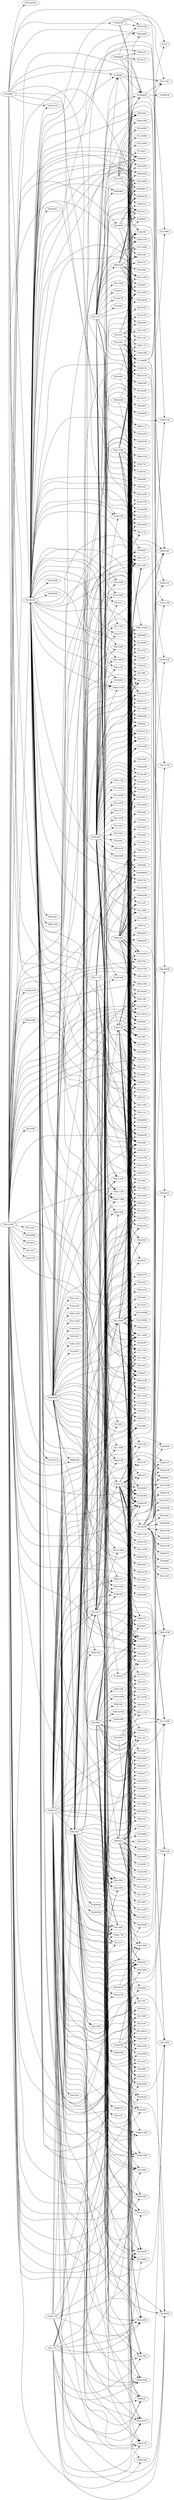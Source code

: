 digraph "Yeast_400_net3-7" {
	rankdir=LR;
	"YOL083W";
	"YBL005W";
	"YBL006C";
	"YDR469W";
	"YML093W";
	"YNR008W";
	"YOR233W";
	"YNR007C";
	"YDR415C";
	"YML097C";
	"YDR416W";
	"YML096W";
	"YDR468C";
	"YHR064C";
	"YNL258C";
	"YDR406W";
	"YJR007W";
	"YKL077W";
	"YGR281W";
	"YGL013C";
	"YBR008C";
	"YAL001C";
	"YOL156W";
	"YDR366C";
	"YDR368W";
	"YPR169W";
	"YPR171W";
	"YNL236W";
	"YHL012W";
	"YIL128W";
	"YBR182C";
	"YJR044C";
	"YOR138C";
	"YLR465C";
	"YDR544C";
	"YEL054C";
	"YML111W";
	"YML132W";
	"YOR153W";
	"YLR467W";
	"YPL251W";
	"YML113W";
	"YNL337W";
	"YIL002WA";
	"YOR267C";
	"YBL111C";
	"YLR013W";
	"YIR018W";
	"YNL338W";
	"YER189W";
	"YIL129C";
	"YBL112C";
	"YIL175W";
	"YHR141C";
	"YPR065W";
	"YOR328W";
	"YBL113C";
	"YPL283C";
	"YJL219W";
	"YIL174W";
	"YMR013WA";
	"YDR543C";
	"YDR449C";
	"YDR072C";
	"YDR450W";
	"YJL188C";
	"YCL065W";
	"YPL248C";
	"YER180C";
	"YGL254W";
	"YOR269W";
	"YNL336W";
	"YBR182CA";
	"YPR202W";
	"YDL114W";
	"YNL339C";
	"YBL087C";
	"YCL074W";
	"YER065C";
	"YEL074W";
	"YJL110C";
	"YER188CA";
	"YCR107W";
	"YIR020C";
	"YDR146C";
	"YEL030W";
	"YDR491C";
	"YBR021W";
	"YKL136W";
	"YEL040W";
	"YBR057C";
	"YHL048W";
	"YLR076C";
	"YNL049C";
	"YML095CA";
	"YLL066C";
	"YER074W";
	"YIR021W";
	"YEL076CA";
	"YGL134W";
	"YJL225C";
	"YHR194W";
	"YKR034W";
	"YHR142W";
	"YNL326C";
	"YBR166C";
	"YPL019C";
	"YDL147W";
	"YPL253C";
	"YGL103W";
	"YOR318C";
	"YFL064C";
	"YHR087W";
	"YOR268C";
	"YPL059W";
	"YKL109W";
	"YBL045C";
	"YMR165C";
	"YKL186C";
	"YDL210W";
	"YKL163W";
	"YMR135WA";
	"YLR194C";
	"YPL089C";
	"YHR091C";
	"YDR085C";
	"YLR357W";
	"YNL054WB";
	"YIL133C";
	"YHR086WA";
	"YPR196W";
	"YDR008C";
	"YJL189W";
	"YJL106W";
	"YMR014W";
	"YLR082C";
	"YEL001C";
	"YNL054WA";
	"YOR236W";
	"YOL026C";
	"YPL249CA";
	"YCL041C";
	"YFL045C";
	"YGR102C";
	"YKL062W";
	"YMR173WA";
	"YPR020W";
	"YDR271C";
	"YHR008C";
	"YLR300W";
	"YML081W";
	"YGL261C";
	"YOR223W";
	"YMR238W";
	"YMR086CA";
	"YJL160C";
	"YMR251WA";
	"YKL049C";
	"YLR463C";
	"YGL115W";
	"YLR462W";
	"YLR035CA";
	"YJL107C";
	"YBL005WA";
	"YMR087W";
	"YIL018W";
	"YNL288W";
	"YGR103W";
	"YER116C";
	"YNL160W";
	"YIL101C";
	"YGR283C";
	"YDR011W";
	"YML071C";
	"YNL241C";
	"YJR048W";
	"YOL080C";
	"YCR039C";
	"YOR375C";
	"YDR073W";
	"YJL056C";
	"YDR525W";
	"YPR124W";
	"YHR156C";
	"YEL075C";
	"YAR003W";
	"YMR241W";
	"YDL082W";
	"YDL083C";
	"YDR524WA";
	"YLR265C";
	"YDR077W";
	"YAL022C";
	"YHR036W";
	"YOR178C";
	"YGL005C";
	"YCR040W";
	"YKR106W";
	"YFL022C";
	"YPR183W";
	"YBR183W";
	"YAR002W";
	"YJL148W";
	"YGL104C";
	"YNL135C";
	"YEL056W";
	"YJL159W";
	"YBL043W";
	"YOR257W";
	"YLR392C";
	"YOL121C";
	"YPR203W";
	"YCR096C";
	"YLR394W";
	"YDR350C";
	"YNL055C";
	"YLR162WA";
	"YBL059W";
	"YEL076WC";
	"YHR157W";
	"YLL047W";
	"YKR039W";
	"YFL013WA";
	"YEL057C";
	"YLL065W";
	"YML052W";
	"YGR050C";
	"YKR105C";
	"YPR198W";
	"YML131W";
	"YOL024W";
	"YKL178C";
	"YMR240C";
	"YDR524C";
	"YAL049C";
	"YJR159W";
	"YBL001C";
	"YDR545W";
	"YCR018C";
	"YER001W";
	"YCR041W";
	"YDR398W";
	"YOR229W";
	"YCL066W";
	"YDR112W";
	"YNL036W";
	"YML051W";
	"YBR117C";
	"YJL221C";
	"YEL076C";
	"YHR143WA";
	"YIL051C";
	"YML103C";
	"YNL216W";
	"YOL025W";
	"YIL099W";
	"YAL025C";
	"YGR254W";
	"YER075C";
	"YLR080W";
	"YFL062W";
	"YPR127W";
	"YPL177C";
	"YCR083W";
	"YBL029CA";
	"YIL173W";
	"YML065W";
	"YDR004W";
	"YJL042W";
	"YMR166C";
	"YNL253W";
	"YDR418W";
	"YBL029W";
	"YJL136C";
	"YIR020WB";
	"YAR066W";
	"YBR118W";
	"YCR097W";
	"YCR024CB";
	"YPR102C";
	"YDR103W";
	"YHR197W";
	"YMR149W";
	"YGL226CA";
	"YOR228C";
	"YDR420W";
	"YPR191W";
	"YNL269W";
	"YPL092W";
	"YJL055W";
	"YCL039W";
	"YLR390W";
	"YAR009C";
	"YDR100W";
	"YML053C";
	"YKL164C";
	"YGR194C";
	"YMR173W";
	"YNL254C";
	"YDL206W";
	"YBR085W";
	"YGL226W";
	"YHR006W";
	"YML102W";
	"YOR140W";
	"YKL001C";
	"YNL069C";
	"YFL063W";
	"YGR149W";
	"YGR272C";
	"YDL076C";
	"YDL148C";
	"YMR105C";
	"YJL026W";
	"YJR158W";
	"YNL144C";
	"YFL017C";
	"YLR466W";
	"YFL065C";
	"YEL077C";
	"YLR389C";
	"YNR030W";
	"YKL096W";
	"YIL066C";
	"YJL134W";
	"YPR186C";
	"YDL115C";
	"YBR157C";
	"YHR050W";
	"YBR074W";
	"YDR188W";
	"YOL089C";
	"YDR042C";
	"YDR102C";
	"YBL108W";
	"YOR343C";
	"YPL145C";
	"YLR393W";
	"YBL108CA";
	"YDL075W";
	"YBR211C";
	"YOL052CA";
	"YNL048W";
	"YNL271C";
	"YNL335W";
	"YER190W";
	"YML125C";
	"YHL034C";
	"YIL161W";
	"YCR022C";
	"YOR198C";
	"YGR072W";
	"YAL033W";
	"YPR132W";
	"YBR158W";
	"YDR259C";
	"YJR161C";
	"YLL048C";
	"YLR297W";
	"YDL170W";
	"YBR025C";
	"YJR145C";
	"YDR419W";
	"YOR120W";
	"YGL140C";
	"YMR258C";
	"YDR084C";
	"STA2";
	"YBR190W";
	"YIL050W";
	"YIR029W";
	"YLR113W";
	"YCR102WA";
	"YJL089W";
	"YNL146CA";
	"YGR019W";
	"YHR034C";
	"YLR464W";
	"YMR193W";
	"YDL246C";
	"YMR098C";
	"YGL089C";
	"YOR113W";
	"YGR271W";
	"YJL190C";
	"YGR091W";
	"YMR150C";
	"YHR093W";
	"YLR244C";
	"YOR284W";
	"YDR493W";
	"YDR043C";
	"YJL214W";
	"YLR403W";
	"YPR156C";
	"YHL009C";
	"YHL049C";
	"YFL060C";
	"YDL048C";
	"YIR014W";
	"YBL005W" -> "YBL006C" [value="-"];
	"YBL005W" -> "YBR008C" [value="+"];
	"YBL005W" -> "YDR011W" [value="-"];
	"YBL005W" -> "YDR072C" [value="-"];
	"YBL005W" -> "YDR406W" [value="-"];
	"YBL005W" -> "YDR415C" [value="+"];
	"YBL005W" -> "YDR416W" [value="+"];
	"YBL005W" -> "YDR468C" [value="+"];
	"YBL005W" -> "YDR469W" [value="-"];
	"YBL005W" -> "YGR281W" [value="+"];
	"YBL005W" -> "YHR064C" [value="+"];
	"YBL005W" -> "YJL219W" [value="+"];
	"YBL005W" -> "YJR007W" [value="+"];
	"YBL005W" -> "YKL077W" [value="+"];
	"YBL005W" -> "YML093W" [value="-"];
	"YBL005W" -> "YML095CA" [value="-"];
	"YBL005W" -> "YML096W" [value="-"];
	"YBL005W" -> "YML097C" [value="+"];
	"YBL005W" -> "YMR193W" [value="+"];
	"YBL005W" -> "YMR258C" [value="-"];
	"YBL005W" -> "YNL258C" [value="+"];
	"YBL005W" -> "YNR007C" [value="+"];
	"YBL005W" -> "YNR008W" [value="-"];
	"YBL005W" -> "YOL083W" [value="-"];
	"YBL005W" -> "YOL156W" [value="+"];
	"YBL005W" -> "YOR153W" [value="-"];
	"YBL005W" -> "YOR233W" [value="-"];
	"YBL005W" -> "YOR328W" [value="-"];
	"YBR182C" -> "YAL022C" [value="+"];
	"YBR182C" -> "YBL001C" [value="-"];
	"YBR182C" -> "YBL087C" [value="-"];
	"YBR182C" -> "YBL111C" [value="+"];
	"YBR182C" -> "YBR057C" [value="-"];
	"YBR182C" -> "YBR182CA" [value="+"];
	"YBR182C" -> "YBR183W" [value="+"];
	"YBR182C" -> "YBR190W" [value="-"];
	"YBR182C" -> "YDR350C" [value="+"];
	"YBR182C" -> "YDR366C" [value="+"];
	"YBR182C" -> "YDR368W" [value="-"];
	"YBR182C" -> "YDR418W" [value="+"];
	"YBR182C" -> "YDR420W" [value="-"];
	"YBR182C" -> "YDR543C" [value="+"];
	"YBR182C" -> "YDR544C" [value="+"];
	"YBR182C" -> "YDR545W" [value="-"];
	"YBR182C" -> "YEL001C" [value="+"];
	"YBR182C" -> "YEL040W" [value="-"];
	"YBR182C" -> "YEL054C" [value="+"];
	"YBR182C" -> "YER001W" [value="-"];
	"YBR182C" -> "YER074W" [value="+"];
	"YBR182C" -> "YER188CA" [value="+"];
	"YBR182C" -> "YER189W" [value="-"];
	"YBR182C" -> "YGL115W" [value="+"];
	"YBR182C" -> "YGL261C" [value="+"];
	"YBR182C" -> "YGR283C" [value="+"];
	"YBR182C" -> "YHL034C" [value="-"];
	"YBR182C" -> "YHR091C" [value="+"];
	"YBR182C" -> "YHR194W" [value="-"];
	"YBR182C" -> "YIL002WA" [value="-"];
	"YBR182C" -> "YIL133C" [value="+"];
	"YBR182C" -> "YIL174W" [value="+"];
	"YBR182C" -> "YIL175W" [value="+"];
	"YBR182C" -> "YIR014W" [value="+"];
	"YBR182C" -> "YIR020C" [value="+"];
	"YBR182C" -> "YIR020WB" [value="+"];
	"YBR182C" -> "YIR021W" [value="+"];
	"YBR182C" -> "YJR044C" [value="+"];
	"YBR182C" -> "YKL096W" [value="-"];
	"YBR182C" -> "YKL163W" [value="+"];
	"YBR182C" -> "YKL164C" [value="-"];
	"YBR182C" -> "YKL186C" [value="+"];
	"YBR182C" -> "YKR105C" [value="-"];
	"YBR182C" -> "YKR106W" [value="+"];
	"YBR182C" -> "YLR162WA" [value="+"];
	"YBR182C" -> "YLR300W" [value="+"];
	"YBR182C" -> "YLR389C" [value="-"];
	"YBR182C" -> "YLR390W" [value="+"];
	"YBR182C" -> "YLR392C" [value="-"];
	"YBR182C" -> "YLR393W" [value="-"];
	"YBR182C" -> "YLR394W" [value="-"];
	"YBR182C" -> "YLR463C" [value="+"];
	"YBR182C" -> "YLR465C" [value="+"];
	"YBR182C" -> "YLR467W" [value="-"];
	"YBR182C" -> "YML111W" [value="-"];
	"YBR182C" -> "YML132W" [value="+"];
	"YBR182C" -> "YMR013WA" [value="+"];
	"YBR182C" -> "YMR014W" [value="+"];
	"YBR182C" -> "YMR165C" [value="+"];
	"YBR182C" -> "YNL236W" [value="-"];
	"YBR182C" -> "YNL288W" [value="+"];
	"YBR182C" -> "YNL336W" [value="+"];
	"YBR182C" -> "YNL337W" [value="+"];
	"YBR182C" -> "YNL338W" [value="-"];
	"YBR182C" -> "YNL339C" [value="+"];
	"YBR182C" -> "YOL121C" [value="+"];
	"YBR182C" -> "YOR138C" [value="+"];
	"YBR182C" -> "YOR140W" [value="-"];
	"YBR182C" -> "YOR178C" [value="+"];
	"YBR182C" -> "YOR236W" [value="-"];
	"YBR182C" -> "YOR267C" [value="+"];
	"YBR182C" -> "YOR268C" [value="+"];
	"YBR182C" -> "YOR269W" [value="-"];
	"YBR182C" -> "YPL019C" [value="+"];
	"YBR182C" -> "YPL059W" [value="+"];
	"YBR182C" -> "YPL249CA" [value="-"];
	"YBR182C" -> "YPL251W" [value="+"];
	"YBR182C" -> "YPL253C" [value="-"];
	"YBR182C" -> "YPR124W" [value="+"];
	"YBR182C" -> "YPR198W" [value="+"];
	"YCL066W" -> "STA2" [value="+"];
	"YCL066W" -> "YGL089C" [value="-"];
	"YCL066W" -> "YIL099W" [value="-"];
	"YCL066W" -> "YKL178C" [value="-"];
	"YCL066W" -> "YLR113W" [value="+"];
	"YCR018C" -> "YPL251W" [value="+"];
	"YCR018C" -> "YPL253C" [value="-"];
	"YCR040W" -> "YCR083W" [value="+"];
	"YCR040W" -> "YGL089C" [value="-"];
	"YCR040W" -> "YKL178C" [value="+"];
	"YCR096C" -> "YCR039C" [value="+"];
	"YCR096C" -> "YCR040W" [value="-"];
	"YCR096C" -> "YKL178C" [value="+"];
	"YCR097W" -> "STA2" [value="+"];
	"YCR097W" -> "YCL066W" [value="+"];
	"YCR097W" -> "YCR039C" [value="+"];
	"YCR097W" -> "YCR040W" [value="+"];
	"YCR097W" -> "YDR103W" [value="-"];
	"YCR097W" -> "YKL178C" [value="+"];
	"YDL048C" -> "YER189W" [value="-"];
	"YDL048C" -> "YER190W" [value="-"];
	"YDL048C" -> "YNL337W" [value="+"];
	"YDL170W" -> "YBL111C" [value="+"];
	"YDL170W" -> "YBL112C" [value="-"];
	"YDL170W" -> "YBL113C" [value="-"];
	"YDL170W" -> "YCR039C" [value="-"];
	"YDL170W" -> "YCR040W" [value="-"];
	"YDL170W" -> "YCR041W" [value="-"];
	"YDL170W" -> "YDL210W" [value="-"];
	"YDL170W" -> "YDR084C" [value="-"];
	"YDL170W" -> "YDR544C" [value="-"];
	"YDL170W" -> "YDR545W" [value="+"];
	"YDL170W" -> "YER189W" [value="+"];
	"YDL170W" -> "YER190W" [value="-"];
	"YDL170W" -> "YGR019W" [value="-"];
	"YDL170W" -> "YHR091C" [value="+"];
	"YDL170W" -> "YHR156C" [value="-"];
	"YDL170W" -> "YHR157W" [value="+"];
	"YDL170W" -> "YIR029W" [value="-"];
	"YDL170W" -> "YJR044C" [value="+"];
	"YDL170W" -> "YLL065W" [value="-"];
	"YDL170W" -> "YLR463C" [value="+"];
	"YDL170W" -> "YLR465C" [value="+"];
	"YDL170W" -> "YLR467W" [value="-"];
	"YDL170W" -> "YMR193W" [value="+"];
	"YDL170W" -> "YMR258C" [value="+"];
	"YDL170W" -> "YNL241C" [value="-"];
	"YDL170W" -> "YNL337W" [value="+"];
	"YDL170W" -> "YNL338W" [value="-"];
	"YDL170W" -> "YNL339C" [value="-"];
	"YDL170W" -> "YPL251W" [value="-"];
	"YDL170W" -> "YPL253C" [value="-"];
	"YDR043C" -> "YAL022C" [value="+"];
	"YDR043C" -> "YBL029CA" [value="+"];
	"YDR043C" -> "YBL029W" [value="+"];
	"YDR043C" -> "YBR157C" [value="+"];
	"YDR043C" -> "YCR107W" [value="+"];
	"YDR043C" -> "YDL246C" [value="+"];
	"YDR043C" -> "YDR011W" [value="+"];
	"YDR043C" -> "YDR042C" [value="+"];
	"YDR043C" -> "YDR077W" [value="-"];
	"YDR043C" -> "YDR259C" [value="+"];
	"YDR043C" -> "YEL001C" [value="+"];
	"YDR043C" -> "YEL040W" [value="+"];
	"YDR043C" -> "YER001W" [value="-"];
	"YDR043C" -> "YFL060C" [value="+"];
	"YDR043C" -> "YGL013C" [value="+"];
	"YDR043C" -> "YGR050C" [value="-"];
	"YDR043C" -> "YIL002WA" [value="+"];
	"YDR043C" -> "YIL099W" [value="+"];
	"YDR043C" -> "YIL101C" [value="-"];
	"YDR043C" -> "YIR014W" [value="+"];
	"YDR043C" -> "YIR020C" [value="+"];
	"YDR043C" -> "YIR020WB" [value="-"];
	"YDR043C" -> "YIR021W" [value="+"];
	"YDR043C" -> "YJL106W" [value="-"];
	"YDR043C" -> "YJL107C" [value="-"];
	"YDR043C" -> "YJL214W" [value="+"];
	"YDR043C" -> "YJL219W" [value="+"];
	"YDR043C" -> "YJL221C" [value="+"];
	"YDR043C" -> "YJR158W" [value="-"];
	"YDR043C" -> "YJR159W" [value="+"];
	"YDR043C" -> "YKL096W" [value="+"];
	"YDR043C" -> "YKL109W" [value="+"];
	"YDR043C" -> "YLR013W" [value="+"];
	"YDR043C" -> "YML131W" [value="+"];
	"YDR043C" -> "YMR251WA" [value="+"];
	"YDR043C" -> "YMR258C" [value="+"];
	"YDR043C" -> "YOL156W" [value="+"];
	"YDR043C" -> "YOR138C" [value="+"];
	"YDR043C" -> "YOR140W" [value="+"];
	"YDR043C" -> "YOR153W" [value="+"];
	"YDR043C" -> "YOR178C" [value="-"];
	"YDR043C" -> "YPL251W" [value="+"];
	"YDR043C" -> "YPL253C" [value="+"];
	"YDR043C" -> "YPR156C" [value="+"];
	"YDR146C" -> "YAL022C" [value="-"];
	"YDR146C" -> "YAR009C" [value="-"];
	"YDR146C" -> "YBL108CA" [value="-"];
	"YDR146C" -> "YBL108W" [value="-"];
	"YDR146C" -> "YBL111C" [value="+"];
	"YDR146C" -> "YBR157C" [value="-"];
	"YDR146C" -> "YBR158W" [value="-"];
	"YDR146C" -> "YCR018C" [value="+"];
	"YDR146C" -> "YDL114W" [value="-"];
	"YDR146C" -> "YDL115C" [value="-"];
	"YDR146C" -> "YDR112W" [value="-"];
	"YDR146C" -> "YDR398W" [value="+"];
	"YDR146C" -> "YDR543C" [value="-"];
	"YDR146C" -> "YDR545W" [value="+"];
	"YDR146C" -> "YEL076WC" [value="+"];
	"YDR146C" -> "YEL077C" [value="+"];
	"YDR146C" -> "YER188CA" [value="+"];
	"YDR146C" -> "YER189W" [value="-"];
	"YDR146C" -> "YER190W" [value="-"];
	"YDR146C" -> "YFL013WA" [value="-"];
	"YDR146C" -> "YFL022C" [value="+"];
	"YDR146C" -> "YFL063W" [value="+"];
	"YDR146C" -> "YFL064C" [value="+"];
	"YDR146C" -> "YFL065C" [value="+"];
	"YDR146C" -> "YGL140C" [value="+"];
	"YDR146C" -> "YGL226CA" [value="+"];
	"YDR146C" -> "YGL226W" [value="-"];
	"YDR146C" -> "YGR254W" [value="+"];
	"YDR146C" -> "YIL050W" [value="+"];
	"YDR146C" -> "YIL051C" [value="+"];
	"YDR146C" -> "YIL128W" [value="+"];
	"YDR146C" -> "YIL129C" [value="+"];
	"YDR146C" -> "YIL173W" [value="-"];
	"YDR146C" -> "YJL159W" [value="+"];
	"YDR146C" -> "YJL160C" [value="-"];
	"YDR146C" -> "YJL225C" [value="+"];
	"YDR146C" -> "YJR044C" [value="+"];
	"YDR146C" -> "YKL163W" [value="+"];
	"YDR146C" -> "YKL164C" [value="+"];
	"YDR146C" -> "YKL186C" [value="-"];
	"YDR146C" -> "YLR013W" [value="+"];
	"YDR146C" -> "YLR035CA" [value="-"];
	"YDR146C" -> "YLR162WA" [value="-"];
	"YDR146C" -> "YLR194C" [value="-"];
	"YDR146C" -> "YML111W" [value="-"];
	"YDR146C" -> "YML125C" [value="-"];
	"YDR146C" -> "YML131W" [value="-"];
	"YDR146C" -> "YMR135WA" [value="-"];
	"YDR146C" -> "YMR165C" [value="-"];
	"YDR146C" -> "YMR173W" [value="+"];
	"YDR146C" -> "YMR173WA" [value="+"];
	"YDR146C" -> "YMR251WA" [value="+"];
	"YDR146C" -> "YNL146CA" [value="+"];
	"YDR146C" -> "YNL160W" [value="+"];
	"YDR146C" -> "YNL241C" [value="+"];
	"YDR146C" -> "YNL269W" [value="-"];
	"YDR146C" -> "YNL271C" [value="+"];
	"YDR146C" -> "YNL326C" [value="+"];
	"YDR146C" -> "YNL335W" [value="+"];
	"YDR146C" -> "YNL336W" [value="-"];
	"YDR146C" -> "YOR138C" [value="+"];
	"YDR146C" -> "YOR140W" [value="+"];
	"YDR146C" -> "YOR236W" [value="+"];
	"YDR146C" -> "YPL059W" [value="+"];
	"YDR146C" -> "YPL283C" [value="+"];
	"YDR146C" -> "YPR183W" [value="+"];
	"YDR259C" -> "YBL029CA" [value="+"];
	"YDR259C" -> "YBL029W" [value="+"];
	"YDR259C" -> "YBL087C" [value="+"];
	"YDR259C" -> "YBL111C" [value="+"];
	"YDR259C" -> "YBL112C" [value="+"];
	"YDR259C" -> "YBL113C" [value="-"];
	"YDR259C" -> "YBR025C" [value="-"];
	"YDR259C" -> "YCR107W" [value="-"];
	"YDR259C" -> "YDL114W" [value="-"];
	"YDR259C" -> "YDL115C" [value="-"];
	"YDR259C" -> "YDL246C" [value="-"];
	"YDR259C" -> "YDR042C" [value="-"];
	"YDR259C" -> "YDR077W" [value="+"];
	"YDR259C" -> "YDR084C" [value="+"];
	"YDR259C" -> "YDR543C" [value="-"];
	"YDR259C" -> "YDR544C" [value="+"];
	"YDR259C" -> "YDR545W" [value="-"];
	"YDR259C" -> "YEL040W" [value="-"];
	"YDR259C" -> "YHL034C" [value="-"];
	"YDR259C" -> "YHR091C" [value="-"];
	"YDR259C" -> "YHR093W" [value="+"];
	"YDR259C" -> "YIL099W" [value="+"];
	"YDR259C" -> "YIL101C" [value="+"];
	"YDR259C" -> "YIR014W" [value="+"];
	"YDR259C" -> "YIR020C" [value="-"];
	"YDR259C" -> "YIR020WB" [value="+"];
	"YDR259C" -> "YIR021W" [value="+"];
	"YDR259C" -> "YJL148W" [value="-"];
	"YDR259C" -> "YJL214W" [value="-"];
	"YDR259C" -> "YJL219W" [value="-"];
	"YDR259C" -> "YJL221C" [value="+"];
	"YDR259C" -> "YJR145C" [value="+"];
	"YDR259C" -> "YJR158W" [value="-"];
	"YDR259C" -> "YJR159W" [value="-"];
	"YDR259C" -> "YKL109W" [value="+"];
	"YDR259C" -> "YLL065W" [value="-"];
	"YDR259C" -> "YLR297W" [value="+"];
	"YDR259C" -> "YLR463C" [value="-"];
	"YDR259C" -> "YLR465C" [value="-"];
	"YDR259C" -> "YLR467W" [value="-"];
	"YDR259C" -> "YML131W" [value="-"];
	"YDR259C" -> "YMR013WA" [value="+"];
	"YDR259C" -> "YMR014W" [value="+"];
	"YDR259C" -> "YMR150C" [value="+"];
	"YDR259C" -> "YMR173W" [value="+"];
	"YDR259C" -> "YMR173WA" [value="-"];
	"YDR259C" -> "YMR193W" [value="+"];
	"YDR259C" -> "YMR258C" [value="-"];
	"YDR259C" -> "YNL146CA" [value="-"];
	"YDR259C" -> "YNL241C" [value="-"];
	"YDR259C" -> "YNL288W" [value="-"];
	"YDR259C" -> "YNL337W" [value="-"];
	"YDR259C" -> "YNL338W" [value="-"];
	"YDR259C" -> "YNL339C" [value="+"];
	"YDR259C" -> "YOL121C" [value="+"];
	"YDR259C" -> "YOL156W" [value="+"];
	"YDR259C" -> "YOR178C" [value="-"];
	"YDR259C" -> "YOR236W" [value="+"];
	"YDR259C" -> "YOR284W" [value="+"];
	"YDR259C" -> "YOR318C" [value="-"];
	"YDR259C" -> "YPR065W" [value="+"];
	"YDR259C" -> "YPR127W" [value="+"];
	"YDR259C" -> "YPR202W" [value="-"];
	"YDR259C" -> "YPR203W" [value="-"];
	"YGL013C" -> "YAL001C" [value="+"];
	"YGL013C" -> "YAL022C" [value="+"];
	"YGL013C" -> "YAR002W" [value="+"];
	"YGL013C" -> "YBL005W" [value="+"];
	"YGL013C" -> "YBL087C" [value="+"];
	"YGL013C" -> "YBL111C" [value="-"];
	"YGL013C" -> "YBL112C" [value="+"];
	"YGL013C" -> "YBL113C" [value="+"];
	"YGL013C" -> "YBR008C" [value="+"];
	"YGL013C" -> "YBR057C" [value="+"];
	"YGL013C" -> "YCL074W" [value="+"];
	"YGL013C" -> "YDL082W" [value="+"];
	"YGL013C" -> "YDL083C" [value="-"];
	"YGL013C" -> "YDL147W" [value="+"];
	"YGL013C" -> "YDL148C" [value="-"];
	"YGL013C" -> "YDR011W" [value="-"];
	"YGL013C" -> "YDR072C" [value="+"];
	"YGL013C" -> "YDR366C" [value="-"];
	"YGL013C" -> "YDR368W" [value="-"];
	"YGL013C" -> "YDR406W" [value="+"];
	"YGL013C" -> "YDR543C" [value="+"];
	"YGL013C" -> "YDR544C" [value="-"];
	"YGL013C" -> "YDR545W" [value="-"];
	"YGL013C" -> "YEL054C" [value="+"];
	"YGL013C" -> "YER074W" [value="+"];
	"YGL013C" -> "YER116C" [value="+"];
	"YGL013C" -> "YER188CA" [value="-"];
	"YGL013C" -> "YER189W" [value="-"];
	"YGL013C" -> "YGL103W" [value="+"];
	"YGL013C" -> "YGL104C" [value="+"];
	"YGL013C" -> "YGR281W" [value="+"];
	"YGL013C" -> "YHL012W" [value="+"];
	"YGL013C" -> "YHL049C" [value="-"];
	"YGL013C" -> "YHR086WA" [value="-"];
	"YGL013C" -> "YHR087W" [value="-"];
	"YGL013C" -> "YHR091C" [value="-"];
	"YGL013C" -> "YHR141C" [value="-"];
	"YGL013C" -> "YHR142W" [value="-"];
	"YGL013C" -> "YHR194W" [value="+"];
	"YGL013C" -> "YHR197W" [value="-"];
	"YGL013C" -> "YIL002WA" [value="-"];
	"YGL013C" -> "YIL018W" [value="+"];
	"YGL013C" -> "YIL128W" [value="+"];
	"YGL013C" -> "YIL129C" [value="-"];
	"YGL013C" -> "YIL133C" [value="+"];
	"YGL013C" -> "YIL174W" [value="+"];
	"YGL013C" -> "YIL175W" [value="-"];
	"YGL013C" -> "YJL042W" [value="-"];
	"YGL013C" -> "YJL188C" [value="-"];
	"YGL013C" -> "YJL219W" [value="+"];
	"YGL013C" -> "YJR044C" [value="-"];
	"YGL013C" -> "YLL065W" [value="-"];
	"YGL013C" -> "YLL066C" [value="-"];
	"YGL013C" -> "YLR162WA" [value="+"];
	"YGL013C" -> "YLR462W" [value="+"];
	"YGL013C" -> "YLR463C" [value="+"];
	"YGL013C" -> "YLR464W" [value="+"];
	"YGL013C" -> "YLR465C" [value="-"];
	"YGL013C" -> "YLR466W" [value="+"];
	"YGL013C" -> "YLR467W" [value="-"];
	"YGL013C" -> "YML111W" [value="-"];
	"YGL013C" -> "YML132W" [value="+"];
	"YGL013C" -> "YMR165C" [value="+"];
	"YGL013C" -> "YMR240C" [value="+"];
	"YGL013C" -> "YMR241W" [value="+"];
	"YGL013C" -> "YNL069C" [value="+"];
	"YGL013C" -> "YNL236W" [value="+"];
	"YGL013C" -> "YNL336W" [value="-"];
	"YGL013C" -> "YNL337W" [value="-"];
	"YGL013C" -> "YNL338W" [value="+"];
	"YGL013C" -> "YNL339C" [value="+"];
	"YGL013C" -> "YOL080C" [value="-"];
	"YGL013C" -> "YOL156W" [value="+"];
	"YGL013C" -> "YOR138C" [value="-"];
	"YGL013C" -> "YOR140W" [value="-"];
	"YGL013C" -> "YOR153W" [value="-"];
	"YGL013C" -> "YOR267C" [value="-"];
	"YGL013C" -> "YOR268C" [value="+"];
	"YGL013C" -> "YOR269W" [value="+"];
	"YGL013C" -> "YOR318C" [value="+"];
	"YGL013C" -> "YOR328W" [value="+"];
	"YGL013C" -> "YPL019C" [value="+"];
	"YGL013C" -> "YPL249CA" [value="+"];
	"YGL013C" -> "YPL251W" [value="-"];
	"YGL013C" -> "YPL253C" [value="-"];
	"YGL013C" -> "YPL283C" [value="-"];
	"YGL013C" -> "YPR169W" [value="-"];
	"YGL013C" -> "YPR171W" [value="-"];
	"YGL013C" -> "YPR202W" [value="-"];
	"YGL013C" -> "YPR203W" [value="+"];
	"YGL254W" -> "YAL022C" [value="-"];
	"YGL254W" -> "YCL039W" [value="-"];
	"YGL254W" -> "YCL041C" [value="+"];
	"YGL254W" -> "YDL206W" [value="+"];
	"YGL254W" -> "YEL030W" [value="-"];
	"YGL254W" -> "YIL002WA" [value="-"];
	"YGL254W" -> "YJR044C" [value="-"];
	"YGL254W" -> "YMR238W" [value="-"];
	"YGL254W" -> "YOR138C" [value="+"];
	"YGL254W" -> "YOR140W" [value="+"];
	"YGL254W" -> "YPL019C" [value="+"];
	"YGL254W" -> "YPL092W" [value="+"];
	"YHL009C" -> "YAR009C" [value="+"];
	"YHL009C" -> "YBL001C" [value="+"];
	"YHL009C" -> "YBR057C" [value="-"];
	"YHL009C" -> "YJR044C" [value="-"];
	"YHL009C" -> "YMR193W" [value="-"];
	"YHL009C" -> "YNL146CA" [value="-"];
	"YHR006W" -> "YCR039C" [value="+"];
	"YHR006W" -> "YCR040W" [value="-"];
	"YHR006W" -> "YCR041W" [value="-"];
	"YHR006W" -> "YDR102C" [value="+"];
	"YHR006W" -> "YDR103W" [value="-"];
	"YHR006W" -> "YFL017C" [value="+"];
	"YIL101C" -> "YBL029W" [value="+"];
	"YIL101C" -> "YBL043W" [value="+"];
	"YIL101C" -> "YBR025C" [value="+"];
	"YIL101C" -> "YBR057C" [value="-"];
	"YIL101C" -> "YBR182C" [value="+"];
	"YIL101C" -> "YBR183W" [value="-"];
	"YIL101C" -> "YCR107W" [value="+"];
	"YIL101C" -> "YDL246C" [value="-"];
	"YIL101C" -> "YDR077W" [value="+"];
	"YIL101C" -> "YDR543C" [value="-"];
	"YIL101C" -> "YDR544C" [value="-"];
	"YIL101C" -> "YDR545W" [value="-"];
	"YIL101C" -> "YER189W" [value="-"];
	"YIL101C" -> "YER190W" [value="+"];
	"YIL101C" -> "YFL013WA" [value="-"];
	"YIL101C" -> "YGR050C" [value="-"];
	"YIL101C" -> "YHR050W" [value="+"];
	"YIL101C" -> "YHR091C" [value="+"];
	"YIL101C" -> "YIL099W" [value="+"];
	"YIL101C" -> "YIR020C" [value="+"];
	"YIL101C" -> "YJL219W" [value="+"];
	"YIL101C" -> "YJL221C" [value="+"];
	"YIL101C" -> "YJR145C" [value="-"];
	"YIL101C" -> "YJR158W" [value="+"];
	"YIL101C" -> "YJR159W" [value="-"];
	"YIL101C" -> "YLR463C" [value="+"];
	"YIL101C" -> "YLR465C" [value="+"];
	"YIL101C" -> "YLR467W" [value="-"];
	"YIL101C" -> "YML052W" [value="-"];
	"YIL101C" -> "YML053C" [value="-"];
	"YIL101C" -> "YMR135WA" [value="+"];
	"YIL101C" -> "YMR173W" [value="+"];
	"YIL101C" -> "YMR173WA" [value="-"];
	"YIL101C" -> "YNL036W" [value="-"];
	"YIL101C" -> "YNL337W" [value="-"];
	"YIL101C" -> "YNL338W" [value="+"];
	"YIL101C" -> "YNL339C" [value="-"];
	"YIL101C" -> "YOL156W" [value="+"];
	"YIL101C" -> "YPR127W" [value="-"];
	"YIR018W" -> "YAR009C" [value="-"];
	"YIR018W" -> "YAR066W" [value="+"];
	"YIR018W" -> "YBL005WA" [value="-"];
	"YIR018W" -> "YBL043W" [value="-"];
	"YIR018W" -> "YBL111C" [value="+"];
	"YIR018W" -> "YBL112C" [value="+"];
	"YIR018W" -> "YBL113C" [value="-"];
	"YIR018W" -> "YBR057C" [value="-"];
	"YIR018W" -> "YBR117C" [value="+"];
	"YIR018W" -> "YBR118W" [value="+"];
	"YIR018W" -> "YCL065W" [value="+"];
	"YIR018W" -> "YCL066W" [value="-"];
	"YIR018W" -> "YCR022C" [value="-"];
	"YIR018W" -> "YCR039C" [value="-"];
	"YIR018W" -> "YCR040W" [value="-"];
	"YIR018W" -> "YCR041W" [value="+"];
	"YIR018W" -> "YCR107W" [value="+"];
	"YIR018W" -> "YDL075W" [value="+"];
	"YIR018W" -> "YDL076C" [value="+"];
	"YIR018W" -> "YDL082W" [value="-"];
	"YIR018W" -> "YDL083C" [value="+"];
	"YIR018W" -> "YDL114W" [value="-"];
	"YIR018W" -> "YDL115C" [value="-"];
	"YIR018W" -> "YDR271C" [value="-"];
	"YIR018W" -> "YDR449C" [value="-"];
	"YIR018W" -> "YDR450W" [value="+"];
	"YIR018W" -> "YDR543C" [value="+"];
	"YIR018W" -> "YDR544C" [value="+"];
	"YIR018W" -> "YDR545W" [value="+"];
	"YIR018W" -> "YEL074W" [value="+"];
	"YIR018W" -> "YEL075C" [value="+"];
	"YIR018W" -> "YEL076C" [value="+"];
	"YIR018W" -> "YEL076CA" [value="-"];
	"YIR018W" -> "YER065C" [value="+"];
	"YIR018W" -> "YER075C" [value="+"];
	"YIR018W" -> "YER116C" [value="-"];
	"YIR018W" -> "YER180C" [value="-"];
	"YIR018W" -> "YER188CA" [value="-"];
	"YIR018W" -> "YER189W" [value="+"];
	"YIR018W" -> "YER190W" [value="-"];
	"YIR018W" -> "YFL022C" [value="+"];
	"YIR018W" -> "YFL045C" [value="-"];
	"YIR018W" -> "YFL060C" [value="+"];
	"YIR018W" -> "YFL062W" [value="-"];
	"YIR018W" -> "YFL063W" [value="-"];
	"YIR018W" -> "YFL064C" [value="+"];
	"YIR018W" -> "YFL065C" [value="+"];
	"YIR018W" -> "YGL103W" [value="+"];
	"YIR018W" -> "YGL104C" [value="+"];
	"YIR018W" -> "YGR149W" [value="+"];
	"YIR018W" -> "YGR194C" [value="-"];
	"YIR018W" -> "YHL048W" [value="-"];
	"YIR018W" -> "YHL049C" [value="+"];
	"YIR018W" -> "YHR036W" [value="+"];
	"YIR018W" -> "YHR086WA" [value="+"];
	"YIR018W" -> "YHR087W" [value="-"];
	"YIR018W" -> "YHR091C" [value="+"];
	"YIR018W" -> "YHR141C" [value="+"];
	"YIR018W" -> "YHR142W" [value="-"];
	"YIR018W" -> "YIL018W" [value="+"];
	"YIR018W" -> "YIL066C" [value="-"];
	"YIR018W" -> "YIL128W" [value="+"];
	"YIR018W" -> "YIL129C" [value="-"];
	"YIR018W" -> "YIL133C" [value="-"];
	"YIR018W" -> "YIL174W" [value="+"];
	"YIR018W" -> "YIL175W" [value="-"];
	"YIR018W" -> "YJL042W" [value="+"];
	"YIR018W" -> "YJL106W" [value="+"];
	"YIR018W" -> "YJL107C" [value="+"];
	"YIR018W" -> "YJL134W" [value="+"];
	"YIR018W" -> "YJL136C" [value="+"];
	"YIR018W" -> "YJL188C" [value="+"];
	"YIR018W" -> "YJL189W" [value="-"];
	"YIR018W" -> "YJL190C" [value="-"];
	"YIR018W" -> "YJL225C" [value="-"];
	"YIR018W" -> "YJR044C" [value="-"];
	"YIR018W" -> "YLL065W" [value="+"];
	"YIR018W" -> "YLL066C" [value="-"];
	"YIR018W" -> "YLR035CA" [value="-"];
	"YIR018W" -> "YLR162WA" [value="-"];
	"YIR018W" -> "YLR244C" [value="+"];
	"YIR018W" -> "YLR357W" [value="+"];
	"YIR018W" -> "YLR462W" [value="-"];
	"YIR018W" -> "YLR463C" [value="-"];
	"YIR018W" -> "YLR464W" [value="+"];
	"YIR018W" -> "YLR465C" [value="-"];
	"YIR018W" -> "YLR466W" [value="+"];
	"YIR018W" -> "YLR467W" [value="-"];
	"YIR018W" -> "YML071C" [value="+"];
	"YIR018W" -> "YML096W" [value="-"];
	"YIR018W" -> "YML097C" [value="-"];
	"YIR018W" -> "YML132W" [value="+"];
	"YIR018W" -> "YMR135WA" [value="+"];
	"YIR018W" -> "YMR166C" [value="-"];
	"YIR018W" -> "YNL048W" [value="-"];
	"YIR018W" -> "YNL049C" [value="-"];
	"YIR018W" -> "YNL135C" [value="+"];
	"YIR018W" -> "YNL336W" [value="+"];
	"YIR018W" -> "YNL337W" [value="-"];
	"YIR018W" -> "YNL338W" [value="-"];
	"YIR018W" -> "YNL339C" [value="-"];
	"YIR018W" -> "YNR030W" [value="+"];
	"YIR018W" -> "YOL024W" [value="-"];
	"YIR018W" -> "YOR198C" [value="+"];
	"YIR018W" -> "YOR318C" [value="+"];
	"YIR018W" -> "YPL059W" [value="+"];
	"YIR018W" -> "YPL283C" [value="-"];
	"YIR018W" -> "YPR132W" [value="+"];
	"YIR018W" -> "YPR202W" [value="+"];
	"YIR018W" -> "YPR203W" [value="-"];
	"YJL056C" -> "YCL065W" [value="+"];
	"YJL056C" -> "YCL066W" [value="-"];
	"YJL056C" -> "YCR039C" [value="+"];
	"YJL056C" -> "YCR040W" [value="+"];
	"YJL056C" -> "YCR041W" [value="-"];
	"YJL056C" -> "YDR545W" [value="-"];
	"YJL056C" -> "YER188CA" [value="+"];
	"YJL056C" -> "YER189W" [value="-"];
	"YJL056C" -> "YHR194W" [value="-"];
	"YJL056C" -> "YJL055W" [value="+"];
	"YJL056C" -> "YJL188C" [value="-"];
	"YJL056C" -> "YML065W" [value="-"];
	"YJL056C" -> "YNL253W" [value="-"];
	"YJL056C" -> "YNL254C" [value="-"];
	"YJL056C" -> "YNL336W" [value="+"];
	"YJL056C" -> "YNL337W" [value="+"];
	"YJL056C" -> "YNL339C" [value="-"];
	"YJL089W" -> "YER065C" [value="+"];
	"YJL089W" -> "YER189W" [value="+"];
	"YJL089W" -> "YER190W" [value="-"];
	"YJL089W" -> "YMR086CA" [value="-"];
	"YJL089W" -> "YMR087W" [value="+"];
	"YJL089W" -> "YMR258C" [value="-"];
	"YJL110C" -> "YBL111C" [value="-"];
	"YJL110C" -> "YBL112C" [value="+"];
	"YJL110C" -> "YBL113C" [value="-"];
	"YJL110C" -> "YBR166C" [value="+"];
	"YJL110C" -> "YCL065W" [value="+"];
	"YJL110C" -> "YCL066W" [value="+"];
	"YJL110C" -> "YCR039C" [value="-"];
	"YJL110C" -> "YCR040W" [value="+"];
	"YJL110C" -> "YCR041W" [value="+"];
	"YJL110C" -> "YCR096C" [value="+"];
	"YJL110C" -> "YCR107W" [value="-"];
	"YJL110C" -> "YDL210W" [value="-"];
	"YJL110C" -> "YDR084C" [value="+"];
	"YJL110C" -> "YDR415C" [value="-"];
	"YJL110C" -> "YDR416W" [value="-"];
	"YJL110C" -> "YDR543C" [value="+"];
	"YJL110C" -> "YDR544C" [value="+"];
	"YJL110C" -> "YDR545W" [value="+"];
	"YJL110C" -> "YER189W" [value="+"];
	"YJL110C" -> "YER190W" [value="+"];
	"YJL110C" -> "YHR091C" [value="-"];
	"YJL110C" -> "YKL136W" [value="+"];
	"YJL110C" -> "YKR034W" [value="+"];
	"YJL110C" -> "YKR039W" [value="+"];
	"YJL110C" -> "YKR105C" [value="-"];
	"YJL110C" -> "YKR106W" [value="-"];
	"YJL110C" -> "YLL047W" [value="-"];
	"YJL110C" -> "YLL048C" [value="+"];
	"YJL110C" -> "YLL065W" [value="-"];
	"YJL110C" -> "YLR265C" [value="+"];
	"YJL110C" -> "YLR463C" [value="+"];
	"YJL110C" -> "YLR465C" [value="-"];
	"YJL110C" -> "YLR467W" [value="-"];
	"YJL110C" -> "YMR098C" [value="-"];
	"YJL110C" -> "YMR193W" [value="+"];
	"YJL110C" -> "YNL241C" [value="-"];
	"YJL110C" -> "YNL337W" [value="-"];
	"YJL110C" -> "YNL338W" [value="-"];
	"YJL110C" -> "YNL339C" [value="-"];
	"YKL062W" -> "YBL059W" [value="+"];
	"YKL062W" -> "YBL108CA" [value="-"];
	"YKL062W" -> "YBL108W" [value="-"];
	"YKL062W" -> "YBL111C" [value="-"];
	"YKL062W" -> "YBR074W" [value="-"];
	"YKL062W" -> "YBR117C" [value="-"];
	"YKL062W" -> "YBR166C" [value="-"];
	"YKL062W" -> "YCR022C" [value="-"];
	"YKL062W" -> "YCR096C" [value="+"];
	"YKL062W" -> "YDR004W" [value="-"];
	"YKL062W" -> "YDR011W" [value="-"];
	"YKL062W" -> "YDR042C" [value="+"];
	"YKL062W" -> "YDR072C" [value="+"];
	"YKL062W" -> "YDR073W" [value="+"];
	"YKL062W" -> "YDR084C" [value="+"];
	"YKL062W" -> "YDR085C" [value="+"];
	"YKL062W" -> "YDR102C" [value="-"];
	"YKL062W" -> "YDR103W" [value="-"];
	"YKL062W" -> "YDR544C" [value="+"];
	"YKL062W" -> "YDR545W" [value="+"];
	"YKL062W" -> "YEL076WC" [value="+"];
	"YKL062W" -> "YEL077C" [value="-"];
	"YKL062W" -> "YER188CA" [value="+"];
	"YKL062W" -> "YER189W" [value="-"];
	"YKL062W" -> "YER190W" [value="+"];
	"YKL062W" -> "YGR050C" [value="+"];
	"YKL062W" -> "YGR072W" [value="-"];
	"YKL062W" -> "YGR271W" [value="+"];
	"YKL062W" -> "YGR272C" [value="+"];
	"YKL062W" -> "YGR283C" [value="-"];
	"YKL062W" -> "YHR008C" [value="+"];
	"YKL062W" -> "YHR034C" [value="+"];
	"YKL062W" -> "YHR086WA" [value="+"];
	"YKL062W" -> "YHR087W" [value="+"];
	"YKL062W" -> "YHR091C" [value="-"];
	"YKL062W" -> "YHR156C" [value="+"];
	"YKL062W" -> "YHR157W" [value="+"];
	"YKL062W" -> "YIL050W" [value="+"];
	"YKL062W" -> "YIL051C" [value="-"];
	"YKL062W" -> "YIL066C" [value="+"];
	"YKL062W" -> "YIL173W" [value="+"];
	"YKL062W" -> "YIL174W" [value="+"];
	"YKL062W" -> "YIL175W" [value="+"];
	"YKL062W" -> "YJL188C" [value="+"];
	"YKL062W" -> "YJL225C" [value="-"];
	"YKL062W" -> "YLR162WA" [value="+"];
	"YKL062W" -> "YLR462W" [value="+"];
	"YKL062W" -> "YLR463C" [value="-"];
	"YKL062W" -> "YLR464W" [value="+"];
	"YKL062W" -> "YLR465C" [value="+"];
	"YKL062W" -> "YLR466W" [value="+"];
	"YKL062W" -> "YLR467W" [value="-"];
	"YKL062W" -> "YML125C" [value="+"];
	"YKL062W" -> "YML131W" [value="-"];
	"YKL062W" -> "YMR086CA" [value="-"];
	"YKL062W" -> "YMR087W" [value="-"];
	"YKL062W" -> "YMR098C" [value="-"];
	"YKL062W" -> "YMR105C" [value="+"];
	"YKL062W" -> "YMR165C" [value="+"];
	"YKL062W" -> "YMR173W" [value="+"];
	"YKL062W" -> "YMR173WA" [value="+"];
	"YKL062W" -> "YMR251WA" [value="+"];
	"YKL062W" -> "YNL135C" [value="+"];
	"YKL062W" -> "YNL160W" [value="+"];
	"YKL062W" -> "YNL241C" [value="-"];
	"YKL062W" -> "YNL336W" [value="-"];
	"YKL062W" -> "YNL337W" [value="-"];
	"YKL062W" -> "YNL339C" [value="-"];
	"YKL062W" -> "YOL052CA" [value="-"];
	"YKL062W" -> "YOR228C" [value="-"];
	"YKL062W" -> "YOR229W" [value="+"];
	"YKL062W" -> "YOR236W" [value="+"];
	"YKL062W" -> "YPL283C" [value="+"];
	"YKL062W" -> "YPR065W" [value="-"];
	"YKL062W" -> "YPR102C" [value="-"];
	"YKL062W" -> "YPR124W" [value="+"];
	"YKL062W" -> "YPR198W" [value="-"];
	"YKL062W" -> "YPR202W" [value="-"];
	"YKL062W" -> "YPR203W" [value="-"];
	"YKL109W" -> "YBL001C" [value="+"];
	"YKL109W" -> "YBL029CA" [value="-"];
	"YKL109W" -> "YBL029W" [value="-"];
	"YKL109W" -> "YBL045C" [value="+"];
	"YKL109W" -> "YBL111C" [value="+"];
	"YKL109W" -> "YCL065W" [value="+"];
	"YKL109W" -> "YCL066W" [value="-"];
	"YKL109W" -> "YCR039C" [value="+"];
	"YKL109W" -> "YCR040W" [value="+"];
	"YKL109W" -> "YCR041W" [value="-"];
	"YKL109W" -> "YDR543C" [value="+"];
	"YKL109W" -> "YDR544C" [value="-"];
	"YKL109W" -> "YDR545W" [value="+"];
	"YKL109W" -> "YEL001C" [value="+"];
	"YKL109W" -> "YER001W" [value="+"];
	"YKL109W" -> "YER188CA" [value="+"];
	"YKL109W" -> "YER189W" [value="+"];
	"YKL109W" -> "YGR272C" [value="+"];
	"YKL109W" -> "YHL049C" [value="+"];
	"YKL109W" -> "YHR008C" [value="-"];
	"YKL109W" -> "YHR091C" [value="+"];
	"YKL109W" -> "YHR194W" [value="+"];
	"YKL109W" -> "YIL002WA" [value="-"];
	"YKL109W" -> "YIL161W" [value="+"];
	"YKL109W" -> "YIL174W" [value="-"];
	"YKL109W" -> "YIL175W" [value="-"];
	"YKL109W" -> "YJR048W" [value="+"];
	"YKL109W" -> "YKL001C" [value="+"];
	"YKL109W" -> "YLL065W" [value="-"];
	"YKL109W" -> "YLL066C" [value="-"];
	"YKL109W" -> "YLR297W" [value="-"];
	"YKL109W" -> "YLR463C" [value="-"];
	"YKL109W" -> "YLR465C" [value="+"];
	"YKL109W" -> "YLR467W" [value="+"];
	"YKL109W" -> "YNL054WA" [value="+"];
	"YKL109W" -> "YNL054WB" [value="-"];
	"YKL109W" -> "YNL055C" [value="-"];
	"YKL109W" -> "YNL336W" [value="-"];
	"YKL109W" -> "YNL337W" [value="+"];
	"YKL109W" -> "YNL338W" [value="+"];
	"YKL109W" -> "YNL339C" [value="-"];
	"YKL109W" -> "YOR257W" [value="-"];
	"YKL109W" -> "YOR375C" [value="-"];
	"YKL109W" -> "YPL283C" [value="-"];
	"YKL109W" -> "YPR020W" [value="+"];
	"YKL109W" -> "YPR186C" [value="+"];
	"YKL109W" -> "YPR191W" [value="+"];
	"YKR034W" -> "YAL025C" [value="+"];
	"YKR034W" -> "YBL059W" [value="+"];
	"YKR034W" -> "YBL111C" [value="-"];
	"YKR034W" -> "YBL112C" [value="-"];
	"YKR034W" -> "YBL113C" [value="+"];
	"YKR034W" -> "YBR057C" [value="-"];
	"YKR034W" -> "YBR166C" [value="+"];
	"YKR034W" -> "YCR039C" [value="+"];
	"YKR034W" -> "YCR040W" [value="+"];
	"YKR034W" -> "YCR041W" [value="-"];
	"YKR034W" -> "YDL206W" [value="+"];
	"YKR034W" -> "YDL210W" [value="-"];
	"YKR034W" -> "YDR042C" [value="-"];
	"YKR034W" -> "YDR084C" [value="-"];
	"YKR034W" -> "YDR543C" [value="+"];
	"YKR034W" -> "YDR544C" [value="-"];
	"YKR034W" -> "YDR545W" [value="-"];
	"YKR034W" -> "YER189W" [value="-"];
	"YKR034W" -> "YER190W" [value="-"];
	"YKR034W" -> "YGR019W" [value="+"];
	"YKR034W" -> "YHR091C" [value="+"];
	"YKR034W" -> "YHR156C" [value="+"];
	"YKR034W" -> "YHR157W" [value="-"];
	"YKR034W" -> "YIR029W" [value="-"];
	"YKR034W" -> "YJL110C" [value="+"];
	"YKR034W" -> "YKL049C" [value="+"];
	"YKR034W" -> "YKR039W" [value="+"];
	"YKR034W" -> "YLR082C" [value="-"];
	"YKR034W" -> "YMR086CA" [value="+"];
	"YKR034W" -> "YMR087W" [value="-"];
	"YKR034W" -> "YNL337W" [value="+"];
	"YKR034W" -> "YNL338W" [value="-"];
	"YKR034W" -> "YNL339C" [value="+"];
	"YKR034W" -> "YOR318C" [value="-"];
	"YKR034W" -> "YOR375C" [value="+"];
	"YLR013W" -> "YBL111C" [value="+"];
	"YLR013W" -> "YBL112C" [value="+"];
	"YLR013W" -> "YBL113C" [value="+"];
	"YLR013W" -> "YCL065W" [value="+"];
	"YLR013W" -> "YCL066W" [value="-"];
	"YLR013W" -> "YCL074W" [value="-"];
	"YLR013W" -> "YCR039C" [value="+"];
	"YLR013W" -> "YCR040W" [value="-"];
	"YLR013W" -> "YCR041W" [value="-"];
	"YLR013W" -> "YDL082W" [value="-"];
	"YLR013W" -> "YDL083C" [value="+"];
	"YLR013W" -> "YDL114W" [value="+"];
	"YLR013W" -> "YDL115C" [value="+"];
	"YLR013W" -> "YDR449C" [value="+"];
	"YLR013W" -> "YDR450W" [value="+"];
	"YLR013W" -> "YDR543C" [value="+"];
	"YLR013W" -> "YDR544C" [value="-"];
	"YLR013W" -> "YDR545W" [value="-"];
	"YLR013W" -> "YEL074W" [value="-"];
	"YLR013W" -> "YEL075C" [value="-"];
	"YLR013W" -> "YEL076C" [value="-"];
	"YLR013W" -> "YEL076CA" [value="+"];
	"YLR013W" -> "YER188CA" [value="-"];
	"YLR013W" -> "YER189W" [value="-"];
	"YLR013W" -> "YFL062W" [value="-"];
	"YLR013W" -> "YFL063W" [value="-"];
	"YLR013W" -> "YFL064C" [value="-"];
	"YLR013W" -> "YFL065C" [value="-"];
	"YLR013W" -> "YHL048W" [value="-"];
	"YLR013W" -> "YHL049C" [value="-"];
	"YLR013W" -> "YHR091C" [value="+"];
	"YLR013W" -> "YIL018W" [value="+"];
	"YLR013W" -> "YIL174W" [value="+"];
	"YLR013W" -> "YIL175W" [value="+"];
	"YLR013W" -> "YJL189W" [value="-"];
	"YLR013W" -> "YJL190C" [value="+"];
	"YLR013W" -> "YJL225C" [value="-"];
	"YLR013W" -> "YJR161C" [value="-"];
	"YLR013W" -> "YKL001C" [value="+"];
	"YLR013W" -> "YLR462W" [value="-"];
	"YLR013W" -> "YLR463C" [value="-"];
	"YLR013W" -> "YLR464W" [value="+"];
	"YLR013W" -> "YLR465C" [value="-"];
	"YLR013W" -> "YLR466W" [value="+"];
	"YLR013W" -> "YLR467W" [value="-"];
	"YLR013W" -> "YML132W" [value="+"];
	"YLR013W" -> "YNL336W" [value="-"];
	"YLR013W" -> "YNL337W" [value="-"];
	"YLR013W" -> "YNL338W" [value="-"];
	"YLR013W" -> "YNL339C" [value="+"];
	"YLR013W" -> "YPL283C" [value="+"];
	"YLR013W" -> "YPR202W" [value="+"];
	"YLR013W" -> "YPR203W" [value="-"];
	"YLR403W" -> "YBL087C" [value="+"];
	"YLR403W" -> "YBR190W" [value="-"];
	"YLR403W" -> "YDL082W" [value="-"];
	"YLR403W" -> "YDL083C" [value="+"];
	"YLR403W" -> "YER074W" [value="+"];
	"YLR403W" -> "YGL103W" [value="+"];
	"YLR403W" -> "YGL104C" [value="+"];
	"YLR403W" -> "YIL133C" [value="+"];
	"YLR403W" -> "YJL134W" [value="-"];
	"YLR403W" -> "YJL136C" [value="+"];
	"YLR403W" -> "YJL148W" [value="+"];
	"YLR403W" -> "YNL069C" [value="-"];
	"YLR403W" -> "YOL121C" [value="+"];
	"YLR403W" -> "YPR102C" [value="-"];
	"YML051W" -> "YKL077W" [value="-"];
	"YML081W" -> "YDR042C" [value="-"];
	"YML081W" -> "YJL148W" [value="-"];
	"YML081W" -> "YOR153W" [value="+"];
	"YML081W" -> "YOR236W" [value="+"];
	"YML113W" -> "YCR096C" [value="-"];
	"YML113W" -> "YDR084C" [value="-"];
	"YML113W" -> "YDR543C" [value="-"];
	"YML113W" -> "YDR544C" [value="+"];
	"YML113W" -> "YDR545W" [value="+"];
	"YML113W" -> "YER189W" [value="-"];
	"YML113W" -> "YER190W" [value="-"];
	"YML113W" -> "YGR072W" [value="+"];
	"YML113W" -> "YHR091C" [value="-"];
	"YML113W" -> "YLR463C" [value="-"];
	"YML113W" -> "YLR465C" [value="+"];
	"YML113W" -> "YLR467W" [value="-"];
	"YML113W" -> "YNL337W" [value="+"];
	"YML113W" -> "YNL338W" [value="-"];
	"YML113W" -> "YNL339C" [value="-"];
	"YML113W" -> "YPL283C" [value="+"];
	"YNL216W" -> "YAL033W" [value="+"];
	"YNL216W" -> "YBL087C" [value="-"];
	"YNL216W" -> "YBR085W" [value="+"];
	"YNL216W" -> "YBR118W" [value="+"];
	"YNL216W" -> "YBR190W" [value="-"];
	"YNL216W" -> "YCL066W" [value="-"];
	"YNL216W" -> "YCR024CB" [value="+"];
	"YNL216W" -> "YCR039C" [value="+"];
	"YNL216W" -> "YCR040W" [value="-"];
	"YNL216W" -> "YDL075W" [value="-"];
	"YNL216W" -> "YDL076C" [value="-"];
	"YNL216W" -> "YDL082W" [value="-"];
	"YNL216W" -> "YDL083C" [value="+"];
	"YNL216W" -> "YDR100W" [value="-"];
	"YNL216W" -> "YDR188W" [value="-"];
	"YNL216W" -> "YDR418W" [value="-"];
	"YNL216W" -> "YDR449C" [value="+"];
	"YNL216W" -> "YDR450W" [value="-"];
	"YNL216W" -> "YDR544C" [value="-"];
	"YNL216W" -> "YDR545W" [value="+"];
	"YNL216W" -> "YEL054C" [value="-"];
	"YNL216W" -> "YEL074W" [value="+"];
	"YNL216W" -> "YEL075C" [value="+"];
	"YNL216W" -> "YEL076C" [value="-"];
	"YNL216W" -> "YEL076CA" [value="+"];
	"YNL216W" -> "YER074W" [value="+"];
	"YNL216W" -> "YER116C" [value="-"];
	"YNL216W" -> "YFL022C" [value="+"];
	"YNL216W" -> "YGL103W" [value="-"];
	"YNL216W" -> "YGL104C" [value="+"];
	"YNL216W" -> "YGR149W" [value="+"];
	"YNL216W" -> "YGR254W" [value="-"];
	"YNL216W" -> "YHR141C" [value="+"];
	"YNL216W" -> "YHR142W" [value="+"];
	"YNL216W" -> "YIL018W" [value="+"];
	"YNL216W" -> "YIL133C" [value="+"];
	"YNL216W" -> "YJL026W" [value="-"];
	"YNL216W" -> "YJL089W" [value="-"];
	"YNL216W" -> "YJL134W" [value="+"];
	"YNL216W" -> "YJL136C" [value="+"];
	"YNL216W" -> "YJL189W" [value="-"];
	"YNL216W" -> "YJL190C" [value="+"];
	"YNL216W" -> "YKL062W" [value="+"];
	"YNL216W" -> "YLR463C" [value="+"];
	"YNL216W" -> "YLR465C" [value="-"];
	"YNL216W" -> "YLR467W" [value="-"];
	"YNL216W" -> "YNL069C" [value="-"];
	"YNL216W" -> "YNL144C" [value="+"];
	"YNL216W" -> "YNL338W" [value="-"];
	"YNL216W" -> "YNL339C" [value="-"];
	"YNL216W" -> "YOL052CA" [value="-"];
	"YNL216W" -> "YOR343C" [value="+"];
	"YNL216W" -> "YPL145C" [value="+"];
	"YNL216W" -> "YPL249CA" [value="+"];
	"YNL216W" -> "YPR102C" [value="+"];
	"YNL216W" -> "YPR132W" [value="+"];
	"YOL089C" -> "YCR096C" [value="+"];
	"YOL089C" -> "YCR097W" [value="-"];
	"YOL089C" -> "YCR102WA" [value="-"];
	"YOL089C" -> "YDR042C" [value="+"];
	"YOL089C" -> "YDR084C" [value="-"];
	"YOL089C" -> "YEL001C" [value="-"];
	"YOL089C" -> "YER001W" [value="+"];
	"YOL089C" -> "YGR072W" [value="+"];
	"YOL089C" -> "YGR271W" [value="-"];
	"YOL089C" -> "YKL062W" [value="+"];
	"YOL089C" -> "YMR258C" [value="-"];
	"YOL089C" -> "YNL336W" [value="-"];
	"YOL089C" -> "YNL337W" [value="-"];
	"YOL089C" -> "YNL339C" [value="-"];
	"YOL089C" -> "YPR198W" [value="-"];
	"YOR113W" -> "YAR009C" [value="-"];
	"YOR113W" -> "YBL029CA" [value="+"];
	"YOR113W" -> "YBL029W" [value="+"];
	"YOR113W" -> "YDR042C" [value="-"];
	"YOR113W" -> "YDR259C" [value="-"];
	"YOR113W" -> "YIL099W" [value="-"];
	"YOR113W" -> "YIL101C" [value="+"];
	"YOR113W" -> "YIR020C" [value="+"];
	"YOR113W" -> "YIR020WB" [value="-"];
	"YOR113W" -> "YIR021W" [value="-"];
	"YOR113W" -> "YJL148W" [value="+"];
	"YOR113W" -> "YOL121C" [value="-"];
	"YPL089C" -> "YBR057C" [value="+"];
	"YPL089C" -> "YBR157C" [value="+"];
	"YPL089C" -> "YBR158W" [value="+"];
	"YPL089C" -> "YDL246C" [value="+"];
	"YPL089C" -> "YDR072C" [value="+"];
	"YPL089C" -> "YDR073W" [value="+"];
	"YPL089C" -> "YDR077W" [value="+"];
	"YPL089C" -> "YDR085C" [value="+"];
	"YPL089C" -> "YDR419W" [value="-"];
	"YPL089C" -> "YDR524C" [value="-"];
	"YPL089C" -> "YDR524WA" [value="-"];
	"YPL089C" -> "YDR525W" [value="-"];
	"YPL089C" -> "YEL001C" [value="+"];
	"YPL089C" -> "YEL040W" [value="+"];
	"YPL089C" -> "YER001W" [value="+"];
	"YPL089C" -> "YGL261C" [value="-"];
	"YPL089C" -> "YHL034C" [value="-"];
	"YPL089C" -> "YHR143WA" [value="-"];
	"YPL089C" -> "YHR194W" [value="-"];
	"YPL089C" -> "YJL106W" [value="+"];
	"YPL089C" -> "YJL107C" [value="+"];
	"YPL089C" -> "YJL148W" [value="-"];
	"YPL089C" -> "YJL159W" [value="+"];
	"YPL089C" -> "YJL160C" [value="-"];
	"YPL089C" -> "YJR158W" [value="+"];
	"YPL089C" -> "YJR159W" [value="+"];
	"YPL089C" -> "YKL096W" [value="-"];
	"YPL089C" -> "YLR113W" [value="+"];
	"YPL089C" -> "YLR300W" [value="+"];
	"YPL089C" -> "YLR463C" [value="-"];
	"YPL089C" -> "YLR465C" [value="+"];
	"YPL089C" -> "YLR467W" [value="-"];
	"YPL089C" -> "YMR013WA" [value="-"];
	"YPL089C" -> "YMR014W" [value="+"];
	"YPL089C" -> "YNL288W" [value="-"];
	"YPL177C" -> "YBL029CA" [value="-"];
	"YPL177C" -> "YBL029W" [value="+"];
	"YPL177C" -> "YBL043W" [value="+"];
	"YPL177C" -> "YDL246C" [value="-"];
	"YPL177C" -> "YDR077W" [value="-"];
	"YPL177C" -> "YDR259C" [value="+"];
	"YPL177C" -> "YEL040W" [value="-"];
	"YPL177C" -> "YIL099W" [value="+"];
	"YPL177C" -> "YIL101C" [value="+"];
	"YPL177C" -> "YIR020C" [value="+"];
	"YPL177C" -> "YIR020WB" [value="+"];
	"YPL177C" -> "YIR021W" [value="+"];
	"YPL177C" -> "YJR158W" [value="+"];
	"YPL177C" -> "YJR159W" [value="-"];
	"YPL177C" -> "YNL288W" [value="-"];
	"YPL177C" -> "YOR178C" [value="-"];
	"YPL248C" -> "YAL049C" [value="-"];
	"YPL248C" -> "YAR002W" [value="+"];
	"YPL248C" -> "YAR003W" [value="-"];
	"YPL248C" -> "YBL111C" [value="+"];
	"YPL248C" -> "YBL112C" [value="-"];
	"YPL248C" -> "YBL113C" [value="+"];
	"YPL248C" -> "YBR021W" [value="+"];
	"YPL248C" -> "YBR057C" [value="-"];
	"YPL248C" -> "YBR211C" [value="+"];
	"YPL248C" -> "YCL065W" [value="+"];
	"YPL248C" -> "YCL066W" [value="+"];
	"YPL248C" -> "YCR107W" [value="+"];
	"YPL248C" -> "YDR008C" [value="+"];
	"YPL248C" -> "YDR011W" [value="+"];
	"YPL248C" -> "YDR085C" [value="-"];
	"YPL248C" -> "YDR491C" [value="+"];
	"YPL248C" -> "YDR493W" [value="+"];
	"YPL248C" -> "YDR544C" [value="-"];
	"YPL248C" -> "YDR545W" [value="+"];
	"YPL248C" -> "YEL056W" [value="-"];
	"YPL248C" -> "YEL057C" [value="+"];
	"YPL248C" -> "YER188CA" [value="+"];
	"YPL248C" -> "YER189W" [value="+"];
	"YPL248C" -> "YER190W" [value="-"];
	"YPL248C" -> "YGL134W" [value="+"];
	"YPL248C" -> "YGR102C" [value="-"];
	"YPL248C" -> "YGR103W" [value="+"];
	"YPL248C" -> "YHR091C" [value="-"];
	"YPL248C" -> "YJR044C" [value="-"];
	"YPL248C" -> "YJR048W" [value="+"];
	"YPL248C" -> "YLL065W" [value="-"];
	"YPL248C" -> "YLL066C" [value="+"];
	"YPL248C" -> "YLR076C" [value="+"];
	"YPL248C" -> "YLR080W" [value="-"];
	"YPL248C" -> "YLR082C" [value="+"];
	"YPL248C" -> "YLR357W" [value="+"];
	"YPL248C" -> "YML051W" [value="-"];
	"YPL248C" -> "YML052W" [value="+"];
	"YPL248C" -> "YML053C" [value="-"];
	"YPL248C" -> "YMR086CA" [value="-"];
	"YPL248C" -> "YMR087W" [value="+"];
	"YPL248C" -> "YMR105C" [value="+"];
	"YPL248C" -> "YMR135WA" [value="+"];
	"YPL248C" -> "YNL336W" [value="-"];
	"YPL248C" -> "YNL337W" [value="-"];
	"YPL248C" -> "YNL339C" [value="-"];
	"YPL248C" -> "YOR120W" [value="+"];
	"YPL248C" -> "YOR138C" [value="-"];
	"YPL248C" -> "YOR140W" [value="-"];
	"YPR065W" -> "YAR009C" [value="-"];
	"YPR065W" -> "YBL029CA" [value="-"];
	"YPR065W" -> "YBL029W" [value="+"];
	"YPR065W" -> "YBL045C" [value="+"];
	"YPR065W" -> "YBL111C" [value="+"];
	"YPR065W" -> "YBL112C" [value="+"];
	"YPR065W" -> "YBL113C" [value="+"];
	"YPR065W" -> "YBR085W" [value="-"];
	"YPR065W" -> "YBR158W" [value="-"];
	"YPR065W" -> "YCR107W" [value="+"];
	"YPR065W" -> "YDL246C" [value="+"];
	"YPR065W" -> "YDR042C" [value="-"];
	"YPR065W" -> "YDR077W" [value="+"];
	"YPR065W" -> "YDR259C" [value="+"];
	"YPR065W" -> "YDR543C" [value="-"];
	"YPR065W" -> "YDR544C" [value="+"];
	"YPR065W" -> "YDR545W" [value="+"];
	"YPR065W" -> "YEL040W" [value="+"];
	"YPR065W" -> "YER065C" [value="-"];
	"YPR065W" -> "YGL005C" [value="-"];
	"YPR065W" -> "YGL013C" [value="+"];
	"YPR065W" -> "YGL134W" [value="-"];
	"YPR065W" -> "YGR091W" [value="-"];
	"YPR065W" -> "YHR091C" [value="+"];
	"YPR065W" -> "YHR194W" [value="-"];
	"YPR065W" -> "YIL099W" [value="-"];
	"YPR065W" -> "YIL101C" [value="+"];
	"YPR065W" -> "YIR020C" [value="+"];
	"YPR065W" -> "YIR020WB" [value="+"];
	"YPR065W" -> "YIR021W" [value="-"];
	"YPR065W" -> "YJL148W" [value="-"];
	"YPR065W" -> "YJL219W" [value="+"];
	"YPR065W" -> "YJL221C" [value="-"];
	"YPR065W" -> "YJR158W" [value="-"];
	"YPR065W" -> "YJR159W" [value="+"];
	"YPR065W" -> "YKL109W" [value="+"];
	"YPR065W" -> "YLL065W" [value="+"];
	"YPR065W" -> "YLR463C" [value="+"];
	"YPR065W" -> "YLR465C" [value="-"];
	"YPR065W" -> "YLR467W" [value="+"];
	"YPR065W" -> "YML071C" [value="-"];
	"YPR065W" -> "YML102W" [value="+"];
	"YPR065W" -> "YML103C" [value="-"];
	"YPR065W" -> "YMR013WA" [value="-"];
	"YPR065W" -> "YMR014W" [value="+"];
	"YPR065W" -> "YMR149W" [value="-"];
	"YPR065W" -> "YMR150C" [value="+"];
	"YPR065W" -> "YNL036W" [value="+"];
	"YPR065W" -> "YNL288W" [value="-"];
	"YPR065W" -> "YNL337W" [value="+"];
	"YPR065W" -> "YNL338W" [value="-"];
	"YPR065W" -> "YNL339C" [value="-"];
	"YPR065W" -> "YOL025W" [value="-"];
	"YPR065W" -> "YOL026C" [value="-"];
	"YPR065W" -> "YOL080C" [value="+"];
	"YPR065W" -> "YOL121C" [value="+"];
	"YPR065W" -> "YOL156W" [value="+"];
	"YPR065W" -> "YOR178C" [value="+"];
	"YPR065W" -> "YOR223W" [value="-"];
	"YPR065W" -> "YOR236W" [value="+"];
	"YPR065W" -> "YOR318C" [value="+"];
	"YPR065W" -> "YPR127W" [value="-"];
	"YPR196W" -> "YDR543C" [value="+"];
	"YPR196W" -> "YER189W" [value="+"];
	"YPR196W" -> "YER190W" [value="+"];
	"YPR196W" -> "YNL337W" [value="-"];
}